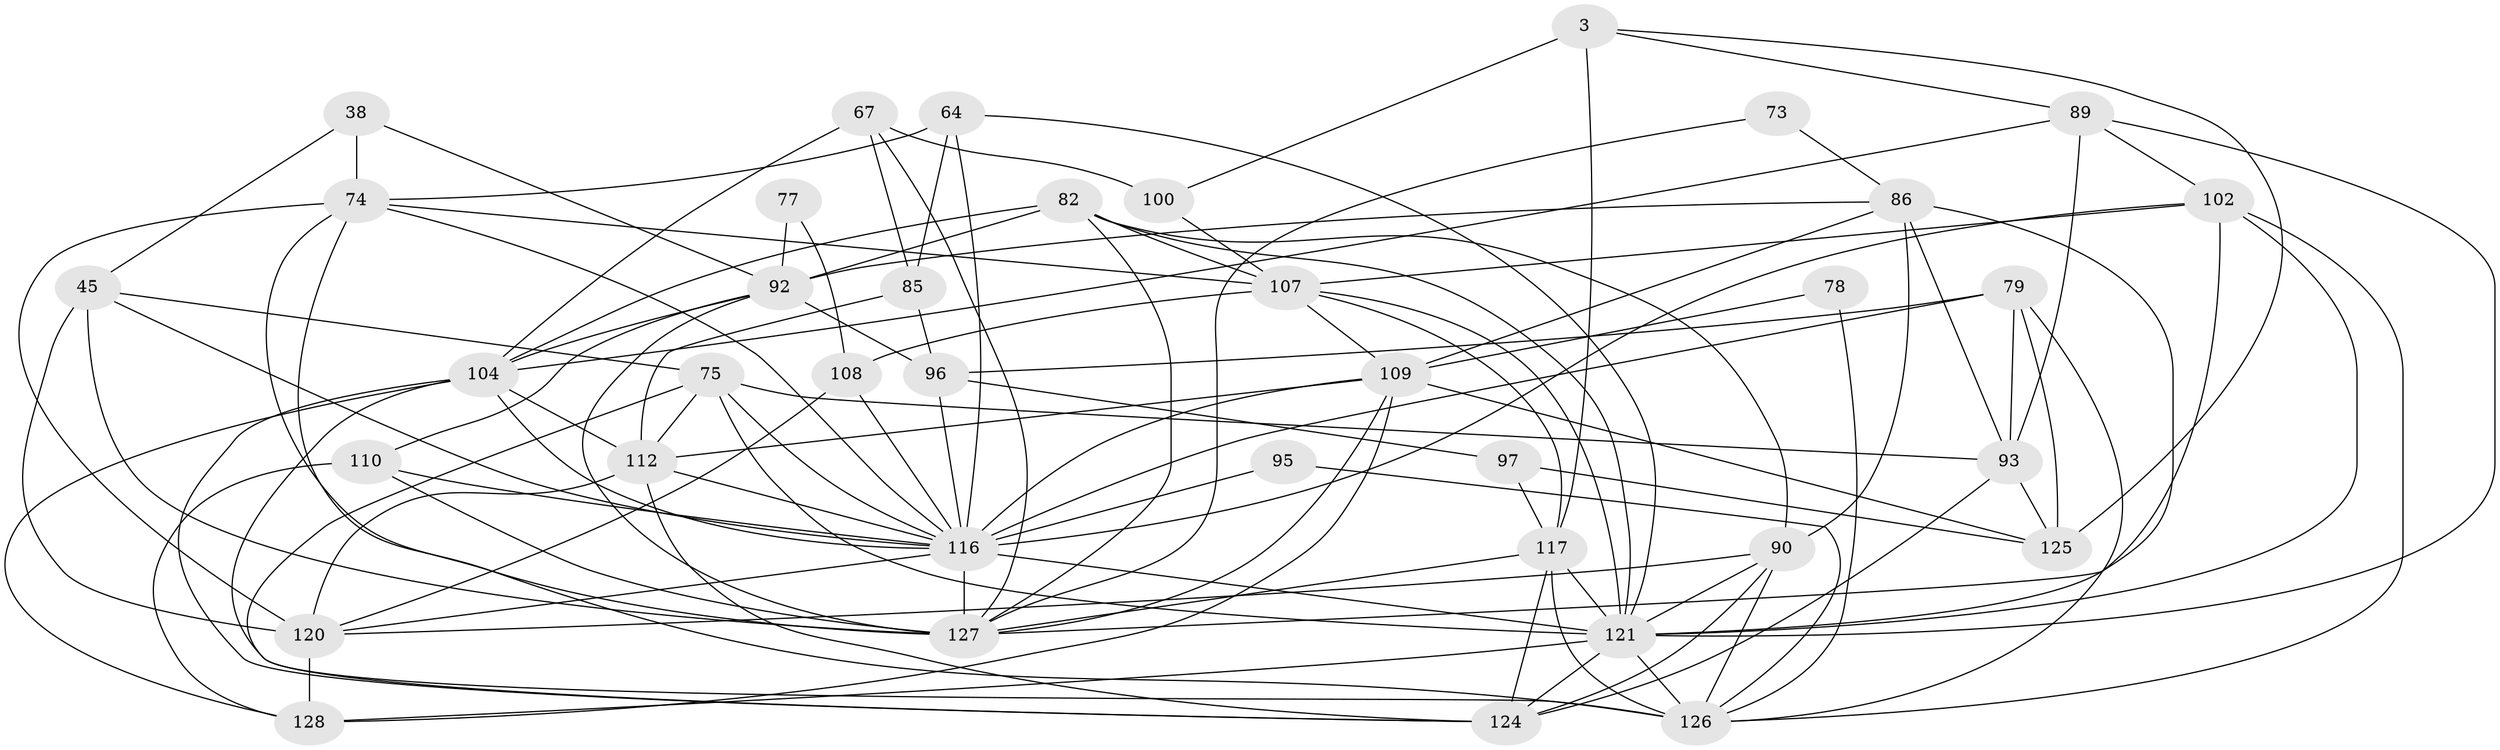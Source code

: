 // original degree distribution, {3: 0.3671875, 5: 0.15625, 2: 0.078125, 6: 0.0859375, 4: 0.2578125, 9: 0.0078125, 8: 0.015625, 7: 0.03125}
// Generated by graph-tools (version 1.1) at 2025/52/03/04/25 21:52:36]
// undirected, 38 vertices, 112 edges
graph export_dot {
graph [start="1"]
  node [color=gray90,style=filled];
  3;
  38;
  45;
  64 [super="+1"];
  67;
  73;
  74 [super="+59"];
  75 [super="+40+44"];
  77;
  78;
  79 [super="+39"];
  82 [super="+21"];
  85 [super="+57"];
  86 [super="+65"];
  89 [super="+13"];
  90 [super="+15"];
  92 [super="+33+62+88"];
  93;
  95;
  96;
  97 [super="+80"];
  100 [super="+68"];
  102 [super="+11+28+37"];
  104 [super="+69"];
  107 [super="+19+51"];
  108;
  109 [super="+98"];
  110;
  112 [super="+41+61"];
  116 [super="+106+111+114"];
  117 [super="+113+49"];
  120 [super="+70+42+119"];
  121 [super="+10+46+54+103+99"];
  124 [super="+94+123"];
  125 [super="+60+76"];
  126 [super="+9+8"];
  127 [super="+35+115+27+122"];
  128 [super="+14+91"];
  3 -- 100 [weight=2];
  3 -- 89;
  3 -- 125;
  3 -- 117;
  38 -- 45;
  38 -- 92;
  38 -- 74;
  45 -- 127 [weight=2];
  45 -- 75 [weight=2];
  45 -- 120 [weight=3];
  45 -- 116;
  64 -- 85 [weight=2];
  64 -- 121;
  64 -- 74 [weight=2];
  64 -- 116 [weight=2];
  67 -- 100;
  67 -- 85;
  67 -- 127;
  67 -- 104;
  73 -- 86;
  73 -- 127;
  74 -- 127 [weight=3];
  74 -- 107 [weight=2];
  74 -- 126;
  74 -- 120 [weight=2];
  74 -- 116 [weight=2];
  75 -- 93;
  75 -- 121 [weight=5];
  75 -- 112 [weight=2];
  75 -- 124;
  75 -- 116;
  77 -- 108;
  77 -- 92;
  78 -- 126;
  78 -- 109;
  79 -- 126 [weight=2];
  79 -- 93;
  79 -- 96;
  79 -- 125;
  79 -- 116 [weight=2];
  82 -- 90 [weight=2];
  82 -- 107;
  82 -- 121 [weight=2];
  82 -- 127;
  82 -- 104;
  82 -- 92 [weight=2];
  85 -- 112 [weight=2];
  85 -- 96;
  86 -- 109 [weight=2];
  86 -- 90;
  86 -- 93;
  86 -- 121 [weight=3];
  86 -- 92;
  89 -- 93 [weight=2];
  89 -- 102 [weight=2];
  89 -- 104;
  89 -- 121;
  90 -- 126;
  90 -- 121;
  90 -- 120;
  90 -- 124;
  92 -- 127;
  92 -- 96;
  92 -- 104 [weight=3];
  92 -- 110;
  93 -- 125 [weight=2];
  93 -- 124;
  95 -- 126;
  95 -- 116;
  96 -- 97 [weight=2];
  96 -- 116 [weight=2];
  97 -- 125 [weight=2];
  97 -- 117 [weight=2];
  100 -- 107;
  102 -- 127 [weight=4];
  102 -- 126;
  102 -- 107;
  102 -- 121 [weight=2];
  102 -- 116;
  104 -- 126 [weight=2];
  104 -- 124;
  104 -- 128 [weight=2];
  104 -- 112;
  104 -- 116 [weight=2];
  107 -- 109;
  107 -- 121;
  107 -- 108;
  107 -- 117;
  108 -- 120;
  108 -- 116;
  109 -- 128;
  109 -- 127;
  109 -- 112;
  109 -- 125;
  109 -- 116;
  110 -- 128;
  110 -- 127;
  110 -- 116;
  112 -- 120;
  112 -- 116;
  112 -- 124;
  116 -- 127 [weight=4];
  116 -- 121 [weight=4];
  116 -- 120;
  117 -- 126 [weight=2];
  117 -- 127;
  117 -- 121 [weight=2];
  117 -- 124;
  120 -- 128 [weight=2];
  121 -- 128 [weight=2];
  121 -- 126;
  121 -- 124;
}
